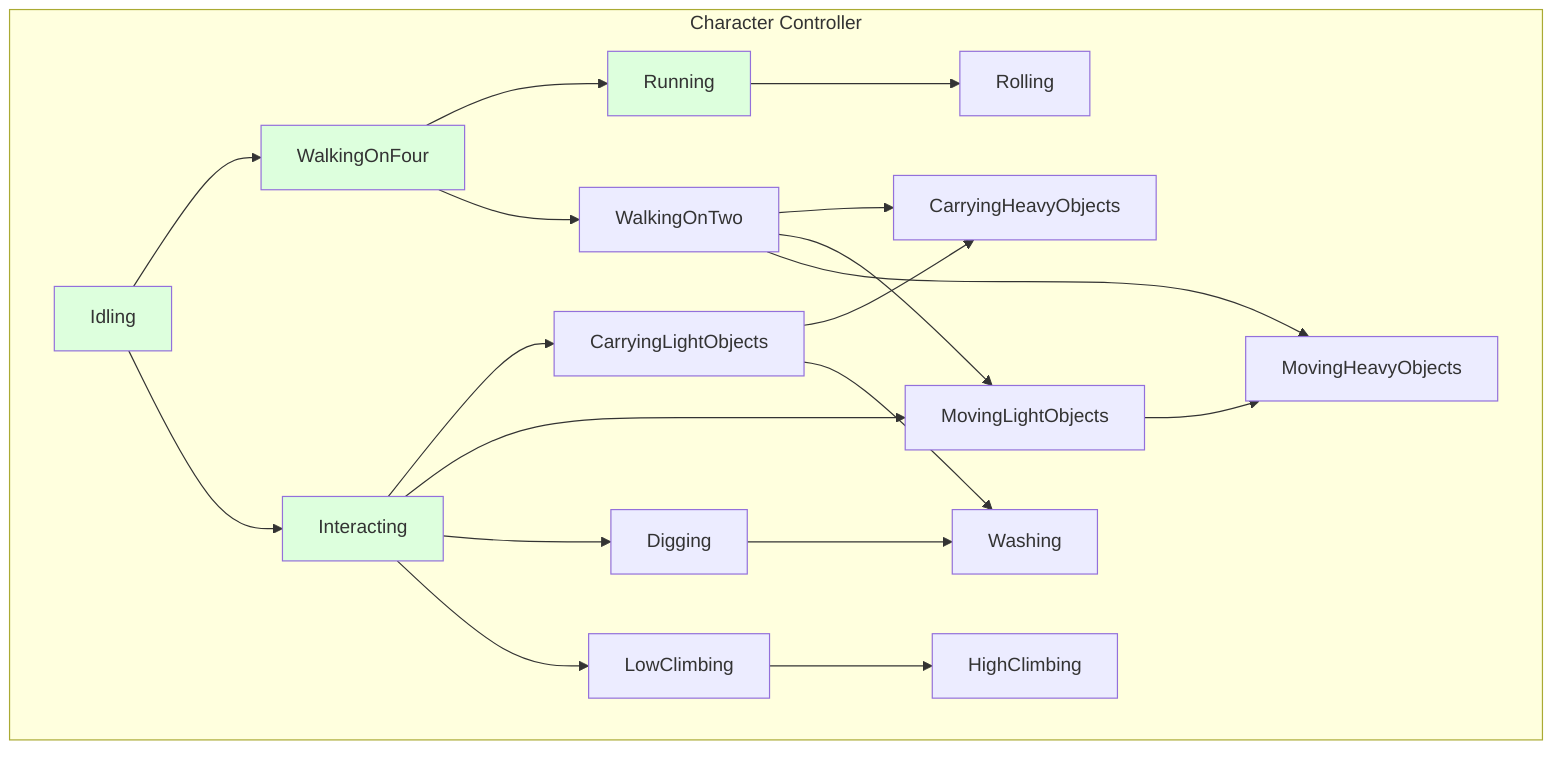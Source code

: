 flowchart TD
    classDef start fill:#dfd
    
    subgraph Character Controller
        Idling:::start
        
        WalkingOnFour:::start
        WalkingOnTwo
        Running:::start
        Interacting:::start
        CarryingLightObjects
        CarryingHeavyObjects
        
        Rolling
        LowClimbing
        HighClimbing
        Digging
        MovingLightObjects
        MovingHeavyObjects
        Washing
    end

	WalkingOnFour-->Running
	WalkingOnFour-->WalkingOnTwo
	
	Idling-->WalkingOnFour
	Idling-->Interacting
	Running-->Rolling
	Interacting-->CarryingLightObjects
	CarryingLightObjects-->CarryingHeavyObjects
    WalkingOnTwo-->CarryingHeavyObjects
    WalkingOnTwo-->MovingLightObjects
    WalkingOnTwo-->MovingHeavyObjects
	Interacting-->MovingLightObjects
	MovingLightObjects-->MovingHeavyObjects
	Interacting-->Digging
    Digging-->Washing
	CarryingLightObjects-->Washing
	Interacting-->LowClimbing
	LowClimbing-->HighClimbing